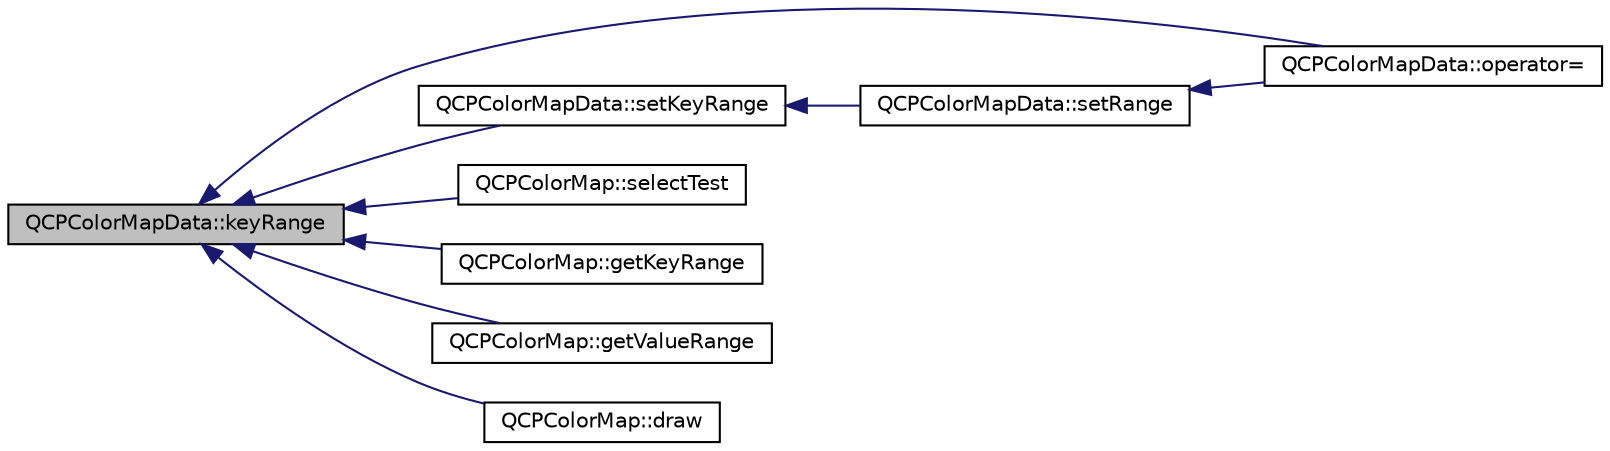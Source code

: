 digraph "QCPColorMapData::keyRange"
{
  edge [fontname="Helvetica",fontsize="10",labelfontname="Helvetica",labelfontsize="10"];
  node [fontname="Helvetica",fontsize="10",shape=record];
  rankdir="LR";
  Node99 [label="QCPColorMapData::keyRange",height=0.2,width=0.4,color="black", fillcolor="grey75", style="filled", fontcolor="black"];
  Node99 -> Node100 [dir="back",color="midnightblue",fontsize="10",style="solid",fontname="Helvetica"];
  Node100 [label="QCPColorMapData::operator=",height=0.2,width=0.4,color="black", fillcolor="white", style="filled",URL="$class_q_c_p_color_map_data.html#afdf4dd1b2f5714234fe84709b85c2a8d"];
  Node99 -> Node101 [dir="back",color="midnightblue",fontsize="10",style="solid",fontname="Helvetica"];
  Node101 [label="QCPColorMapData::setKeyRange",height=0.2,width=0.4,color="black", fillcolor="white", style="filled",URL="$class_q_c_p_color_map_data.html#a0738c485f3c9df9ea1241b7a8bb6a86e"];
  Node101 -> Node102 [dir="back",color="midnightblue",fontsize="10",style="solid",fontname="Helvetica"];
  Node102 [label="QCPColorMapData::setRange",height=0.2,width=0.4,color="black", fillcolor="white", style="filled",URL="$class_q_c_p_color_map_data.html#aad9c1c7c703c1339489fc730517c83d4"];
  Node102 -> Node100 [dir="back",color="midnightblue",fontsize="10",style="solid",fontname="Helvetica"];
  Node99 -> Node103 [dir="back",color="midnightblue",fontsize="10",style="solid",fontname="Helvetica"];
  Node103 [label="QCPColorMap::selectTest",height=0.2,width=0.4,color="black", fillcolor="white", style="filled",URL="$class_q_c_p_color_map.html#afb4b843596addf58096082827a9e3450"];
  Node99 -> Node104 [dir="back",color="midnightblue",fontsize="10",style="solid",fontname="Helvetica"];
  Node104 [label="QCPColorMap::getKeyRange",height=0.2,width=0.4,color="black", fillcolor="white", style="filled",URL="$class_q_c_p_color_map.html#a985861974560f950af6cb7fae8c46267"];
  Node99 -> Node105 [dir="back",color="midnightblue",fontsize="10",style="solid",fontname="Helvetica"];
  Node105 [label="QCPColorMap::getValueRange",height=0.2,width=0.4,color="black", fillcolor="white", style="filled",URL="$class_q_c_p_color_map.html#a88134493aaf6b297af34eaab65264fff"];
  Node99 -> Node106 [dir="back",color="midnightblue",fontsize="10",style="solid",fontname="Helvetica"];
  Node106 [label="QCPColorMap::draw",height=0.2,width=0.4,color="black", fillcolor="white", style="filled",URL="$class_q_c_p_color_map.html#a6b628014d2939368935efd0a788648c8"];
}
